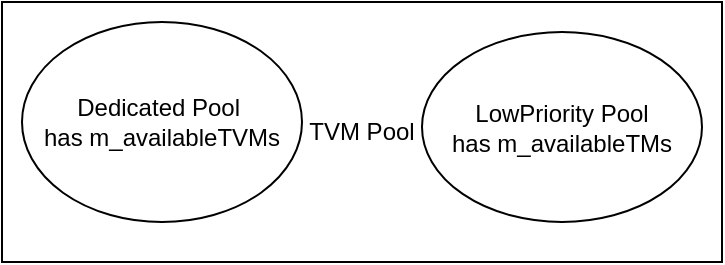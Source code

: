 <mxfile version="13.6.2" type="github">
  <diagram id="dCHcs1xFXrtLgSI9lg_W" name="Page-1">
    <mxGraphModel dx="1422" dy="762" grid="1" gridSize="10" guides="1" tooltips="1" connect="1" arrows="1" fold="1" page="1" pageScale="1" pageWidth="850" pageHeight="1100" math="0" shadow="0">
      <root>
        <mxCell id="0" />
        <mxCell id="1" parent="0" />
        <mxCell id="HskD_8p6qhML8TpnokmM-5" value="&amp;nbsp;TVM Pool&amp;nbsp;" style="rounded=0;whiteSpace=wrap;html=1;" vertex="1" parent="1">
          <mxGeometry x="170" y="710" width="360" height="130" as="geometry" />
        </mxCell>
        <mxCell id="HskD_8p6qhML8TpnokmM-6" value="Dedicated Pool&amp;nbsp;&lt;br&gt;has m_availableTVMs" style="ellipse;whiteSpace=wrap;html=1;" vertex="1" parent="1">
          <mxGeometry x="180" y="720" width="140" height="100" as="geometry" />
        </mxCell>
        <mxCell id="HskD_8p6qhML8TpnokmM-7" value="LowPriority Pool&lt;br&gt;has m_availableTMs" style="ellipse;whiteSpace=wrap;html=1;" vertex="1" parent="1">
          <mxGeometry x="380" y="725" width="140" height="95" as="geometry" />
        </mxCell>
      </root>
    </mxGraphModel>
  </diagram>
</mxfile>
